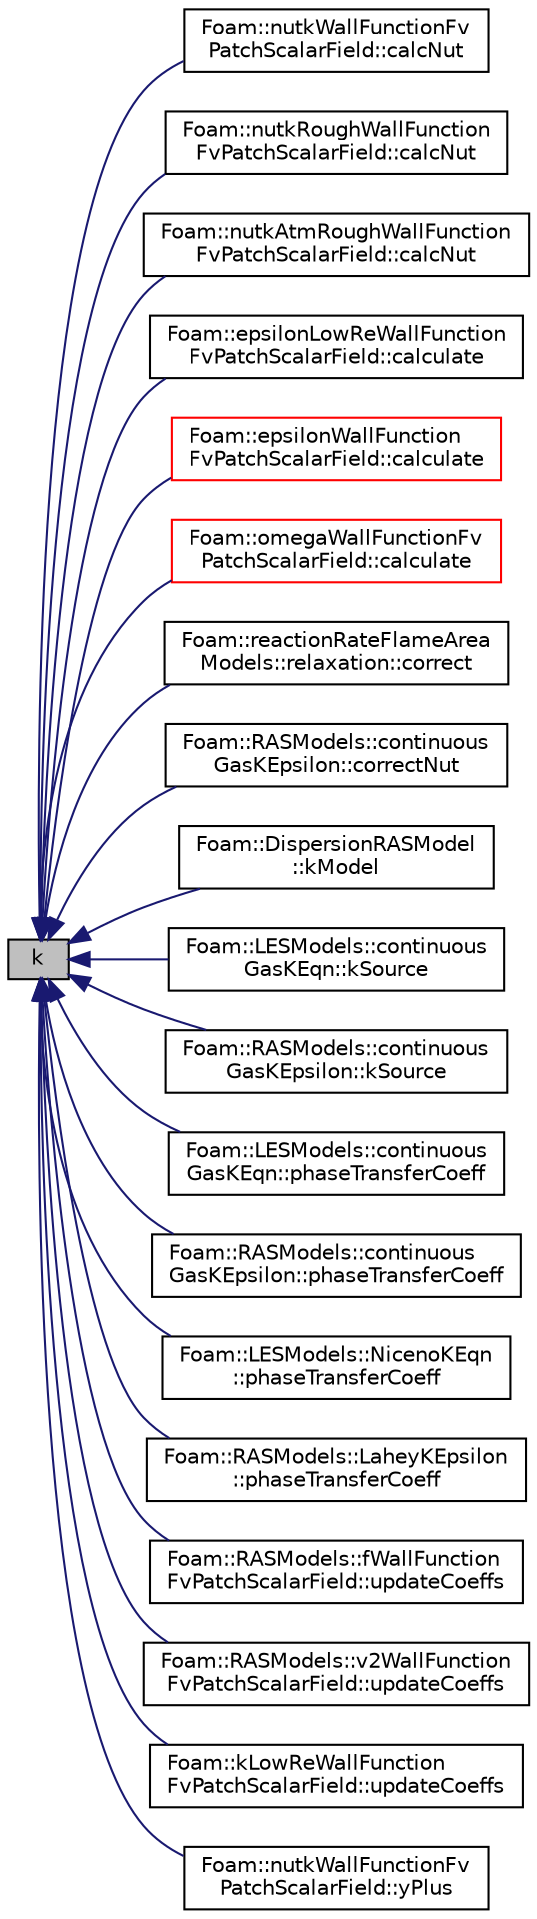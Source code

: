 digraph "k"
{
  bgcolor="transparent";
  edge [fontname="Helvetica",fontsize="10",labelfontname="Helvetica",labelfontsize="10"];
  node [fontname="Helvetica",fontsize="10",shape=record];
  rankdir="LR";
  Node1 [label="k",height=0.2,width=0.4,color="black", fillcolor="grey75", style="filled", fontcolor="black"];
  Node1 -> Node2 [dir="back",color="midnightblue",fontsize="10",style="solid",fontname="Helvetica"];
  Node2 [label="Foam::nutkWallFunctionFv\lPatchScalarField::calcNut",height=0.2,width=0.4,color="black",URL="$a01677.html#a3d7b33c5eb572bc4684ad4c690a762b8",tooltip="Calculate the turbulence viscosity. "];
  Node1 -> Node3 [dir="back",color="midnightblue",fontsize="10",style="solid",fontname="Helvetica"];
  Node3 [label="Foam::nutkRoughWallFunction\lFvPatchScalarField::calcNut",height=0.2,width=0.4,color="black",URL="$a01676.html#a3d7b33c5eb572bc4684ad4c690a762b8",tooltip="Calculate the turbulence viscosity. "];
  Node1 -> Node4 [dir="back",color="midnightblue",fontsize="10",style="solid",fontname="Helvetica"];
  Node4 [label="Foam::nutkAtmRoughWallFunction\lFvPatchScalarField::calcNut",height=0.2,width=0.4,color="black",URL="$a01674.html#a3d7b33c5eb572bc4684ad4c690a762b8",tooltip="Calculate the turbulence viscosity. "];
  Node1 -> Node5 [dir="back",color="midnightblue",fontsize="10",style="solid",fontname="Helvetica"];
  Node5 [label="Foam::epsilonLowReWallFunction\lFvPatchScalarField::calculate",height=0.2,width=0.4,color="black",URL="$a00661.html#a9b10d949afa36a0fe772c66e94719865",tooltip="Calculate the epsilon and G. "];
  Node1 -> Node6 [dir="back",color="midnightblue",fontsize="10",style="solid",fontname="Helvetica"];
  Node6 [label="Foam::epsilonWallFunction\lFvPatchScalarField::calculate",height=0.2,width=0.4,color="red",URL="$a00662.html#a9b10d949afa36a0fe772c66e94719865",tooltip="Calculate the epsilon and G. "];
  Node1 -> Node7 [dir="back",color="midnightblue",fontsize="10",style="solid",fontname="Helvetica"];
  Node7 [label="Foam::omegaWallFunctionFv\lPatchScalarField::calculate",height=0.2,width=0.4,color="red",URL="$a01706.html#a198ab1edcd6a58e1f422febaac58dacc",tooltip="Calculate the omega and G. "];
  Node1 -> Node8 [dir="back",color="midnightblue",fontsize="10",style="solid",fontname="Helvetica"];
  Node8 [label="Foam::reactionRateFlameArea\lModels::relaxation::correct",height=0.2,width=0.4,color="black",URL="$a02153.html#a38695208e96682bfdee39fa08168ea94",tooltip="Correct omega. "];
  Node1 -> Node9 [dir="back",color="midnightblue",fontsize="10",style="solid",fontname="Helvetica"];
  Node9 [label="Foam::RASModels::continuous\lGasKEpsilon::correctNut",height=0.2,width=0.4,color="black",URL="$a00399.html#aaffe89433f18f1ee4137486e19219448"];
  Node1 -> Node10 [dir="back",color="midnightblue",fontsize="10",style="solid",fontname="Helvetica"];
  Node10 [label="Foam::DispersionRASModel\l::kModel",height=0.2,width=0.4,color="black",URL="$a00548.html#a8ffa05013ec3efd8213da8ba436ae3aa",tooltip="Return the k field from the turbulence model. "];
  Node1 -> Node11 [dir="back",color="midnightblue",fontsize="10",style="solid",fontname="Helvetica"];
  Node11 [label="Foam::LESModels::continuous\lGasKEqn::kSource",height=0.2,width=0.4,color="black",URL="$a00400.html#a35d9c0577be35b98ff5b50384753d958"];
  Node1 -> Node12 [dir="back",color="midnightblue",fontsize="10",style="solid",fontname="Helvetica"];
  Node12 [label="Foam::RASModels::continuous\lGasKEpsilon::kSource",height=0.2,width=0.4,color="black",URL="$a00399.html#a35d9c0577be35b98ff5b50384753d958"];
  Node1 -> Node13 [dir="back",color="midnightblue",fontsize="10",style="solid",fontname="Helvetica"];
  Node13 [label="Foam::LESModels::continuous\lGasKEqn::phaseTransferCoeff",height=0.2,width=0.4,color="black",URL="$a00400.html#a1a241e19352d6453e4354bbc0ceb96a4"];
  Node1 -> Node14 [dir="back",color="midnightblue",fontsize="10",style="solid",fontname="Helvetica"];
  Node14 [label="Foam::RASModels::continuous\lGasKEpsilon::phaseTransferCoeff",height=0.2,width=0.4,color="black",URL="$a00399.html#a1a241e19352d6453e4354bbc0ceb96a4"];
  Node1 -> Node15 [dir="back",color="midnightblue",fontsize="10",style="solid",fontname="Helvetica"];
  Node15 [label="Foam::LESModels::NicenoKEqn\l::phaseTransferCoeff",height=0.2,width=0.4,color="black",URL="$a01584.html#a1a241e19352d6453e4354bbc0ceb96a4"];
  Node1 -> Node16 [dir="back",color="midnightblue",fontsize="10",style="solid",fontname="Helvetica"];
  Node16 [label="Foam::RASModels::LaheyKEpsilon\l::phaseTransferCoeff",height=0.2,width=0.4,color="black",URL="$a01259.html#a1a241e19352d6453e4354bbc0ceb96a4"];
  Node1 -> Node17 [dir="back",color="midnightblue",fontsize="10",style="solid",fontname="Helvetica"];
  Node17 [label="Foam::RASModels::fWallFunction\lFvPatchScalarField::updateCoeffs",height=0.2,width=0.4,color="black",URL="$a00895.html#a7e24eafac629d3733181cd942d4c902f",tooltip="Update the coefficients associated with the patch field. "];
  Node1 -> Node18 [dir="back",color="midnightblue",fontsize="10",style="solid",fontname="Helvetica"];
  Node18 [label="Foam::RASModels::v2WallFunction\lFvPatchScalarField::updateCoeffs",height=0.2,width=0.4,color="black",URL="$a02774.html#a7e24eafac629d3733181cd942d4c902f",tooltip="Update the coefficients associated with the patch field. "];
  Node1 -> Node19 [dir="back",color="midnightblue",fontsize="10",style="solid",fontname="Helvetica"];
  Node19 [label="Foam::kLowReWallFunction\lFvPatchScalarField::updateCoeffs",height=0.2,width=0.4,color="black",URL="$a01241.html#a7e24eafac629d3733181cd942d4c902f",tooltip="Update the coefficients associated with the patch field. "];
  Node1 -> Node20 [dir="back",color="midnightblue",fontsize="10",style="solid",fontname="Helvetica"];
  Node20 [label="Foam::nutkWallFunctionFv\lPatchScalarField::yPlus",height=0.2,width=0.4,color="black",URL="$a01677.html#af22569bc92132fb30885ef7f6ec81873",tooltip="Calculate and return the yPlus at the boundary. "];
}
